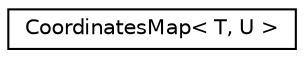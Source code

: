 digraph "Graphe hiérarchique des classes"
{
 // INTERACTIVE_SVG=YES
  edge [fontname="Helvetica",fontsize="10",labelfontname="Helvetica",labelfontsize="10"];
  node [fontname="Helvetica",fontsize="10",shape=record];
  rankdir="LR";
  Node0 [label="CoordinatesMap\< T, U \>",height=0.2,width=0.4,color="black", fillcolor="white", style="filled",URL="$struct_coordinates_map.html"];
}

